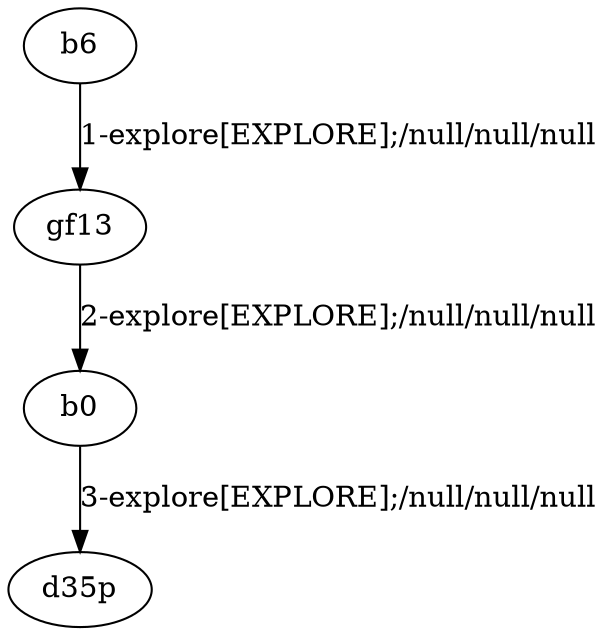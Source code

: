 # Total number of goals covered by this test: 2
# gf13 --> b0
# b6 --> gf13

digraph g {
"b6" -> "gf13" [label = "1-explore[EXPLORE];/null/null/null"];
"gf13" -> "b0" [label = "2-explore[EXPLORE];/null/null/null"];
"b0" -> "d35p" [label = "3-explore[EXPLORE];/null/null/null"];
}